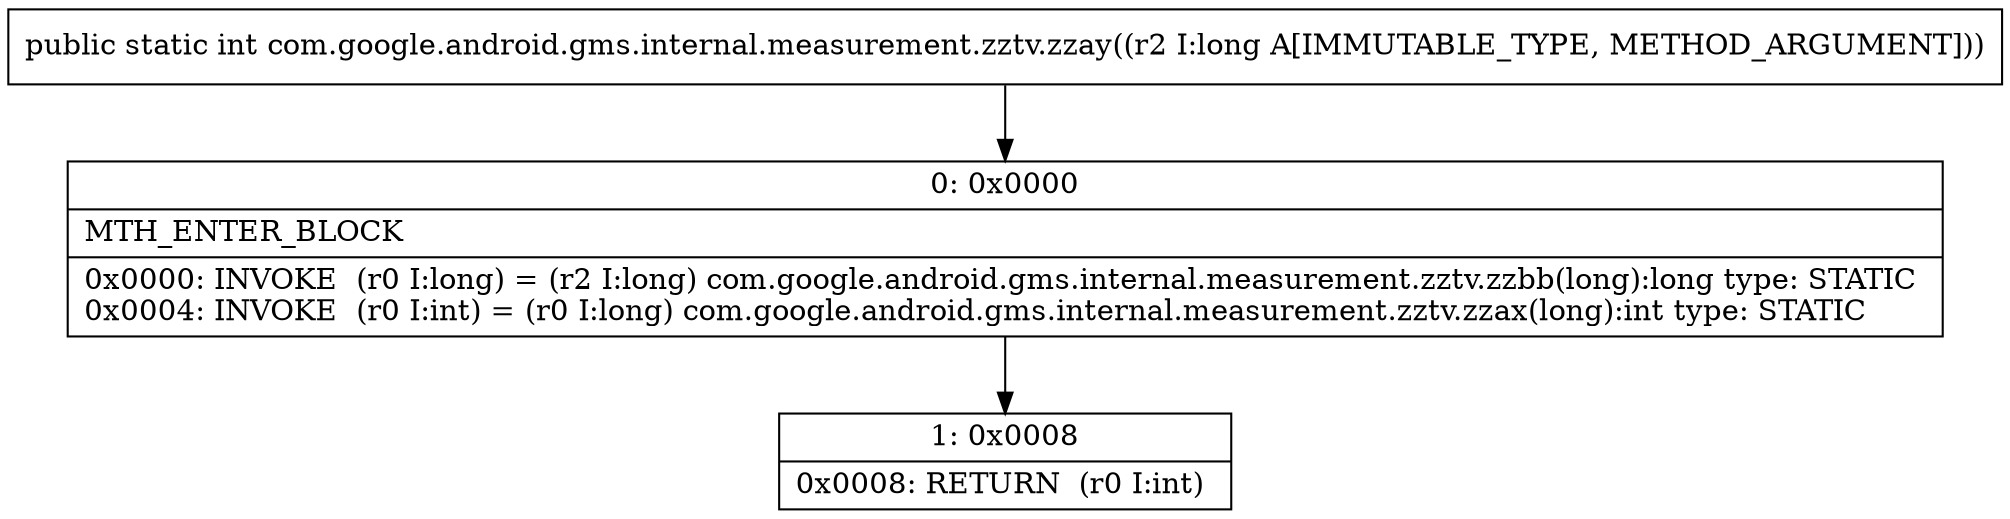 digraph "CFG forcom.google.android.gms.internal.measurement.zztv.zzay(J)I" {
Node_0 [shape=record,label="{0\:\ 0x0000|MTH_ENTER_BLOCK\l|0x0000: INVOKE  (r0 I:long) = (r2 I:long) com.google.android.gms.internal.measurement.zztv.zzbb(long):long type: STATIC \l0x0004: INVOKE  (r0 I:int) = (r0 I:long) com.google.android.gms.internal.measurement.zztv.zzax(long):int type: STATIC \l}"];
Node_1 [shape=record,label="{1\:\ 0x0008|0x0008: RETURN  (r0 I:int) \l}"];
MethodNode[shape=record,label="{public static int com.google.android.gms.internal.measurement.zztv.zzay((r2 I:long A[IMMUTABLE_TYPE, METHOD_ARGUMENT])) }"];
MethodNode -> Node_0;
Node_0 -> Node_1;
}

